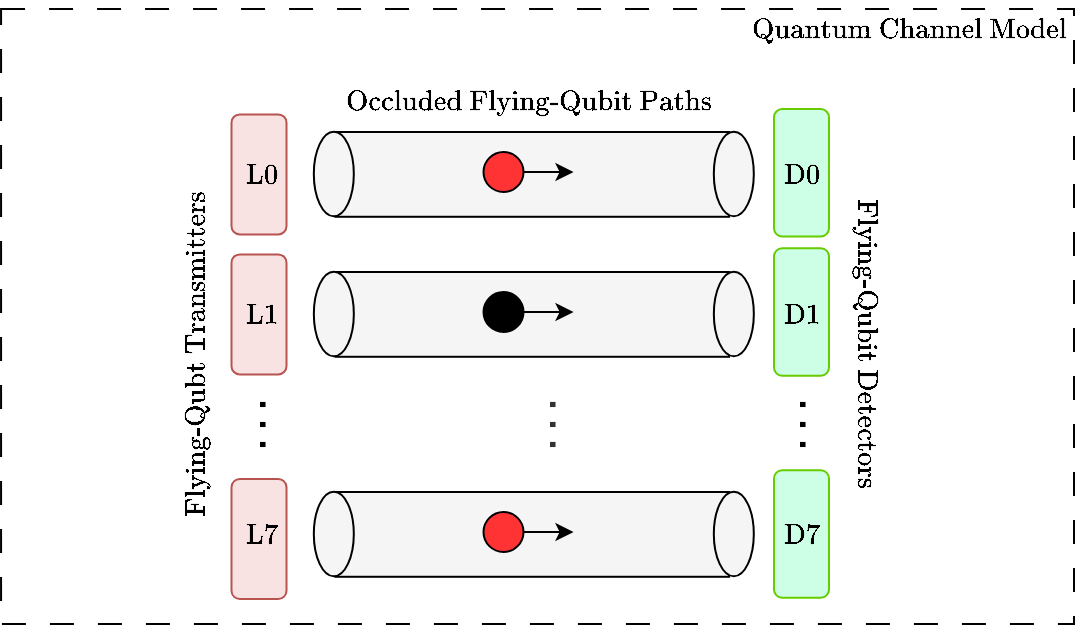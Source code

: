 <mxfile version="24.7.17">
  <diagram name="Page-1" id="CCggzNwdPnybejdQP5kh">
    <mxGraphModel dx="896" dy="527" grid="1" gridSize="5" guides="1" tooltips="1" connect="1" arrows="1" fold="1" page="1" pageScale="1" pageWidth="1169" pageHeight="827" math="1" shadow="0">
      <root>
        <mxCell id="0" />
        <mxCell id="1" parent="0" />
        <mxCell id="MrvQO-Zk9B1gZ7Mm1Of_-41" value="" style="rounded=0;whiteSpace=wrap;html=1;fillColor=none;dashed=1;dashPattern=12 12;" vertex="1" parent="1">
          <mxGeometry x="113.53" y="47.5" width="536.47" height="307.5" as="geometry" />
        </mxCell>
        <mxCell id="MrvQO-Zk9B1gZ7Mm1Of_-46" value="" style="rounded=1;whiteSpace=wrap;html=1;rotation=90;fillColor=#CCFFE6;strokeColor=#66CC00;" vertex="1" parent="1">
          <mxGeometry x="481.87" y="296.25" width="63.75" height="27.5" as="geometry" />
        </mxCell>
        <mxCell id="MrvQO-Zk9B1gZ7Mm1Of_-45" value="" style="rounded=1;whiteSpace=wrap;html=1;rotation=90;fillColor=#CCFFE6;strokeColor=#66CC00;" vertex="1" parent="1">
          <mxGeometry x="481.87" y="185.25" width="63.75" height="27.5" as="geometry" />
        </mxCell>
        <mxCell id="MrvQO-Zk9B1gZ7Mm1Of_-44" value="" style="rounded=1;whiteSpace=wrap;html=1;rotation=90;fillColor=#F8E2E2;strokeColor=#b85450;" vertex="1" parent="1">
          <mxGeometry x="212.5" y="116.44" width="60" height="27.5" as="geometry" />
        </mxCell>
        <mxCell id="MrvQO-Zk9B1gZ7Mm1Of_-43" value="" style="rounded=1;whiteSpace=wrap;html=1;rotation=90;fillColor=#F8E2E2;strokeColor=#b85450;" vertex="1" parent="1">
          <mxGeometry x="212.5" y="186.45" width="60" height="27.5" as="geometry" />
        </mxCell>
        <mxCell id="MrvQO-Zk9B1gZ7Mm1Of_-30" value="" style="rounded=1;whiteSpace=wrap;html=1;rotation=90;fillColor=#CCFFE6;strokeColor=#66CC00;" vertex="1" parent="1">
          <mxGeometry x="481.87" y="115.63" width="63.75" height="27.5" as="geometry" />
        </mxCell>
        <mxCell id="MrvQO-Zk9B1gZ7Mm1Of_-29" value="" style="rounded=1;whiteSpace=wrap;html=1;rotation=90;fillColor=#F8E2E2;strokeColor=#b85450;" vertex="1" parent="1">
          <mxGeometry x="212.5" y="298.75" width="60" height="27.5" as="geometry" />
        </mxCell>
        <mxCell id="MrvQO-Zk9B1gZ7Mm1Of_-22" value="&lt;b&gt;&lt;font style=&quot;font-size: 18px;&quot;&gt;. . .&lt;/font&gt;&lt;/b&gt;" style="text;html=1;align=center;verticalAlign=middle;whiteSpace=wrap;rounded=0;rotation=90;container=0;fillColor=none;fontColor=#333333;strokeColor=none;" vertex="1" parent="1">
          <mxGeometry x="378.76" y="240" width="30" height="30" as="geometry" />
        </mxCell>
        <mxCell id="MrvQO-Zk9B1gZ7Mm1Of_-23" value="$$\text{L0}$$" style="text;html=1;align=center;verticalAlign=middle;whiteSpace=wrap;rounded=0;" vertex="1" parent="1">
          <mxGeometry x="228.75" y="115" width="30" height="30" as="geometry" />
        </mxCell>
        <mxCell id="MrvQO-Zk9B1gZ7Mm1Of_-24" value="$$\text{L1}$$" style="text;html=1;align=center;verticalAlign=middle;whiteSpace=wrap;rounded=0;" vertex="1" parent="1">
          <mxGeometry x="228.75" y="185" width="30" height="30" as="geometry" />
        </mxCell>
        <mxCell id="MrvQO-Zk9B1gZ7Mm1Of_-25" value="$$\text{L7}$$" style="text;html=1;align=center;verticalAlign=middle;whiteSpace=wrap;rounded=0;" vertex="1" parent="1">
          <mxGeometry x="228.75" y="295" width="30" height="30" as="geometry" />
        </mxCell>
        <mxCell id="MrvQO-Zk9B1gZ7Mm1Of_-26" value="$$\text{D0}$$" style="text;html=1;align=center;verticalAlign=middle;whiteSpace=wrap;rounded=0;" vertex="1" parent="1">
          <mxGeometry x="498.75" y="115" width="30" height="30" as="geometry" />
        </mxCell>
        <mxCell id="MrvQO-Zk9B1gZ7Mm1Of_-27" value="$$\text{D1}$$" style="text;html=1;align=center;verticalAlign=middle;whiteSpace=wrap;rounded=0;" vertex="1" parent="1">
          <mxGeometry x="498.75" y="185" width="30" height="30" as="geometry" />
        </mxCell>
        <mxCell id="MrvQO-Zk9B1gZ7Mm1Of_-28" value="$$\text{D7}$$" style="text;html=1;align=center;verticalAlign=middle;whiteSpace=wrap;rounded=0;" vertex="1" parent="1">
          <mxGeometry x="498.75" y="295" width="30" height="30" as="geometry" />
        </mxCell>
        <mxCell id="MrvQO-Zk9B1gZ7Mm1Of_-31" value="$$\text{Flying-Qubt Transmitters}$$" style="text;html=1;align=center;verticalAlign=middle;whiteSpace=wrap;rounded=0;rotation=-90;" vertex="1" parent="1">
          <mxGeometry x="163.75" y="205" width="95" height="30" as="geometry" />
        </mxCell>
        <mxCell id="MrvQO-Zk9B1gZ7Mm1Of_-32" value="&lt;b&gt;&lt;font style=&quot;font-size: 18px;&quot;&gt;. . .&lt;/font&gt;&lt;/b&gt;" style="text;html=1;align=center;verticalAlign=middle;whiteSpace=wrap;rounded=0;rotation=90;" vertex="1" parent="1">
          <mxGeometry x="233.75" y="240" width="30" height="30" as="geometry" />
        </mxCell>
        <mxCell id="MrvQO-Zk9B1gZ7Mm1Of_-33" value="&lt;b&gt;&lt;font style=&quot;font-size: 18px;&quot;&gt;. . .&lt;/font&gt;&lt;/b&gt;" style="text;html=1;align=center;verticalAlign=middle;whiteSpace=wrap;rounded=0;rotation=90;" vertex="1" parent="1">
          <mxGeometry x="503.75" y="247.5" width="30" height="15" as="geometry" />
        </mxCell>
        <mxCell id="MrvQO-Zk9B1gZ7Mm1Of_-36" value="$$\text{Flying-Qubit Detectors}$$" style="text;html=1;align=center;verticalAlign=middle;whiteSpace=wrap;rounded=0;rotation=90;" vertex="1" parent="1">
          <mxGeometry x="498.75" y="200" width="95" height="30" as="geometry" />
        </mxCell>
        <mxCell id="MrvQO-Zk9B1gZ7Mm1Of_-3" value="" style="rounded=0;whiteSpace=wrap;html=1;rotation=0;movable=1;resizable=1;rotatable=1;deletable=1;editable=1;locked=0;connectable=1;container=0;fillColor=#f5f5f5;fontColor=#333333;strokeColor=#000000;" vertex="1" parent="1">
          <mxGeometry x="280.755" y="109" width="196.78" height="42.39" as="geometry" />
        </mxCell>
        <mxCell id="MrvQO-Zk9B1gZ7Mm1Of_-1" value="" style="ellipse;whiteSpace=wrap;html=1;aspect=fixed;fillColor=#FF3333;rotation=-90;" vertex="1" parent="1">
          <mxGeometry x="354.755" y="119" width="20" height="20" as="geometry" />
        </mxCell>
        <mxCell id="MrvQO-Zk9B1gZ7Mm1Of_-4" value="" style="ellipse;whiteSpace=wrap;html=1;rotation=-90;container=0;fillColor=#f5f5f5;fontColor=#333333;strokeColor=#000000;" vertex="1" parent="1">
          <mxGeometry x="258.755" y="120" width="42.31" height="20" as="geometry" />
        </mxCell>
        <mxCell id="MrvQO-Zk9B1gZ7Mm1Of_-7" value="" style="endArrow=classic;html=1;rounded=0;exitX=0.5;exitY=1;exitDx=0;exitDy=0;" edge="1" parent="1" source="MrvQO-Zk9B1gZ7Mm1Of_-1">
          <mxGeometry width="50" height="50" relative="1" as="geometry">
            <mxPoint x="424.755" y="125" as="sourcePoint" />
            <mxPoint x="399.755" y="129" as="targetPoint" />
          </mxGeometry>
        </mxCell>
        <mxCell id="MrvQO-Zk9B1gZ7Mm1Of_-8" value="" style="ellipse;whiteSpace=wrap;html=1;rotation=-90;container=0;fillColor=#f5f5f5;fontColor=#333333;strokeColor=#000000;" vertex="1" parent="1">
          <mxGeometry x="458.755" y="120" width="42.31" height="20" as="geometry" />
        </mxCell>
        <mxCell id="MrvQO-Zk9B1gZ7Mm1Of_-11" value="" style="rounded=0;whiteSpace=wrap;html=1;rotation=0;movable=1;resizable=1;rotatable=1;deletable=1;editable=1;locked=0;connectable=1;container=0;fillColor=#f5f5f5;fontColor=#333333;strokeColor=#000000;" vertex="1" parent="1">
          <mxGeometry x="280.765" y="179" width="196.78" height="42.39" as="geometry" />
        </mxCell>
        <mxCell id="MrvQO-Zk9B1gZ7Mm1Of_-12" value="" style="ellipse;whiteSpace=wrap;html=1;aspect=fixed;fillColor=#000000;rotation=-90;" vertex="1" parent="1">
          <mxGeometry x="354.765" y="189" width="20" height="20" as="geometry" />
        </mxCell>
        <mxCell id="MrvQO-Zk9B1gZ7Mm1Of_-13" value="" style="ellipse;whiteSpace=wrap;html=1;rotation=-90;container=0;fillColor=#f5f5f5;fontColor=#333333;strokeColor=#000000;" vertex="1" parent="1">
          <mxGeometry x="258.765" y="190" width="42.31" height="20" as="geometry" />
        </mxCell>
        <mxCell id="MrvQO-Zk9B1gZ7Mm1Of_-14" value="" style="endArrow=classic;html=1;rounded=0;exitX=0.5;exitY=1;exitDx=0;exitDy=0;" edge="1" parent="1" source="MrvQO-Zk9B1gZ7Mm1Of_-12">
          <mxGeometry width="50" height="50" relative="1" as="geometry">
            <mxPoint x="424.765" y="195" as="sourcePoint" />
            <mxPoint x="399.765" y="199" as="targetPoint" />
          </mxGeometry>
        </mxCell>
        <mxCell id="MrvQO-Zk9B1gZ7Mm1Of_-15" value="" style="ellipse;whiteSpace=wrap;html=1;rotation=-90;container=0;fillColor=#f5f5f5;fontColor=#333333;strokeColor=#000000;" vertex="1" parent="1">
          <mxGeometry x="458.765" y="190" width="42.31" height="20" as="geometry" />
        </mxCell>
        <mxCell id="MrvQO-Zk9B1gZ7Mm1Of_-17" value="" style="rounded=0;whiteSpace=wrap;html=1;rotation=0;movable=1;resizable=1;rotatable=1;deletable=1;editable=1;locked=0;connectable=1;container=0;fillColor=#f5f5f5;fontColor=#333333;strokeColor=#000000;" vertex="1" parent="1">
          <mxGeometry x="280.755" y="289" width="196.78" height="42.39" as="geometry" />
        </mxCell>
        <mxCell id="MrvQO-Zk9B1gZ7Mm1Of_-18" value="" style="ellipse;whiteSpace=wrap;html=1;aspect=fixed;fillColor=#FF3333;rotation=-90;" vertex="1" parent="1">
          <mxGeometry x="354.755" y="299" width="20" height="20" as="geometry" />
        </mxCell>
        <mxCell id="MrvQO-Zk9B1gZ7Mm1Of_-19" value="" style="ellipse;whiteSpace=wrap;html=1;rotation=-90;container=0;fillColor=#f5f5f5;fontColor=#333333;strokeColor=#000000;" vertex="1" parent="1">
          <mxGeometry x="258.755" y="300" width="42.31" height="20" as="geometry" />
        </mxCell>
        <mxCell id="MrvQO-Zk9B1gZ7Mm1Of_-20" value="" style="endArrow=classic;html=1;rounded=0;exitX=0.5;exitY=1;exitDx=0;exitDy=0;" edge="1" parent="1" source="MrvQO-Zk9B1gZ7Mm1Of_-18">
          <mxGeometry width="50" height="50" relative="1" as="geometry">
            <mxPoint x="424.755" y="305" as="sourcePoint" />
            <mxPoint x="399.755" y="309" as="targetPoint" />
          </mxGeometry>
        </mxCell>
        <mxCell id="MrvQO-Zk9B1gZ7Mm1Of_-21" value="" style="ellipse;whiteSpace=wrap;html=1;rotation=-90;container=0;fillColor=#f5f5f5;fontColor=#333333;strokeColor=#000000;" vertex="1" parent="1">
          <mxGeometry x="458.755" y="300" width="42.31" height="20" as="geometry" />
        </mxCell>
        <mxCell id="MrvQO-Zk9B1gZ7Mm1Of_-40" value="$$\text{Occluded Flying-Qubit Paths}$$" style="text;html=1;align=center;verticalAlign=middle;whiteSpace=wrap;rounded=0;" vertex="1" parent="1">
          <mxGeometry x="255" y="79" width="245" height="30" as="geometry" />
        </mxCell>
        <mxCell id="MrvQO-Zk9B1gZ7Mm1Of_-42" value="$$\text{Quantum Channel Model}$$" style="text;html=1;align=center;verticalAlign=middle;whiteSpace=wrap;rounded=0;" vertex="1" parent="1">
          <mxGeometry x="489.77" y="50" width="155" height="15" as="geometry" />
        </mxCell>
      </root>
    </mxGraphModel>
  </diagram>
</mxfile>
